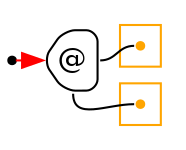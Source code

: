 digraph G {
  rankdir=LR;
  edge[arrowhead=none,arrowtail=none];
  node[fixedsize=true,shape=circle]
  size="9.201041666666667,5.219270833333334";
  labeldistance=0;
  nodesep=.175;
  ranksep=.175;

 nd1[shape=point];
 nd2[label="@",tooltip="nd2-AppGraph",style=rounded,orientation=90,shape=house,width=.4,height=.4,color="#000000"];
 subgraph cluster_nd4 {
   graph[style=fill,color="orange"];
   ndcluster_nd4[tooltip="nd4",orientation=90,shape=point,color="orange"];
 };
 subgraph cluster_nd41 {
   graph[style=fill,color="orange"];
   ndcluster_nd41[tooltip="nd41",orientation=90,shape=point,color="orange"];
 };

  nd2->ndcluster_nd4[tailport=e,headport=w];
  nd2->ndcluster_nd41[tailport=s,headport=w];
  nd1->nd2[tailport=e,headport=w,color=red,arrowhead=normal];
}